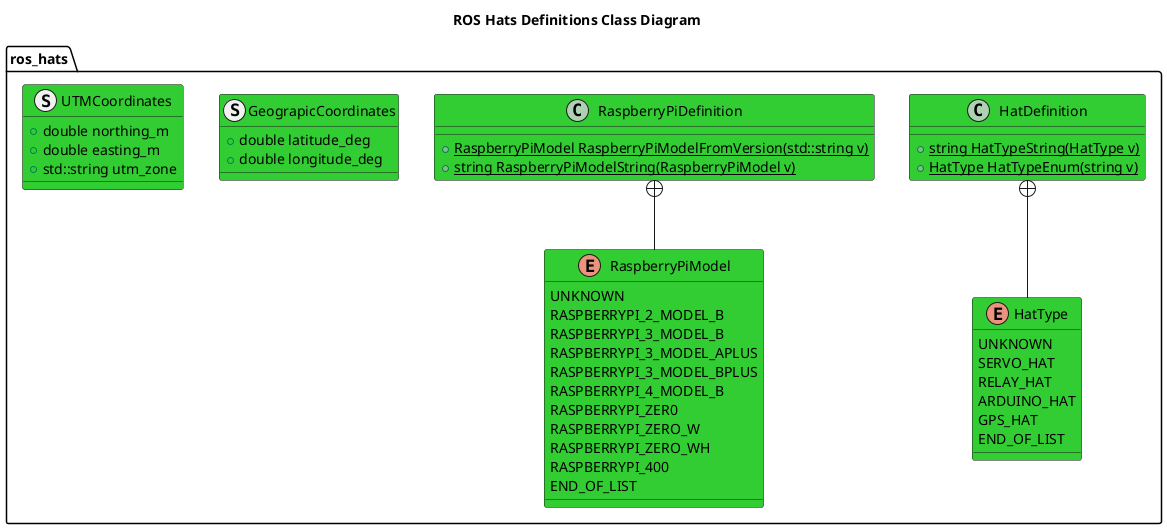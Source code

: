 @startuml
title ROS Hats Definitions Class Diagram
namespace ros_hats {
    class HatDefinition #LimeGreen {
        +{static} string HatTypeString(HatType v)
        +{static} HatType HatTypeEnum(string v)
    }
    enum HatType #LimeGreen {
        UNKNOWN
        SERVO_HAT
        RELAY_HAT
        ARDUINO_HAT
        GPS_HAT
        END_OF_LIST
    }
    HatDefinition +-- HatType
    class RaspberryPiDefinition  #LimeGreen {
        +{static} RaspberryPiModel RaspberryPiModelFromVersion(std::string v)
        +{static} string RaspberryPiModelString(RaspberryPiModel v)
    }
    enum RaspberryPiModel  #LimeGreen {
        UNKNOWN
        RASPBERRYPI_2_MODEL_B
        RASPBERRYPI_3_MODEL_B
        RASPBERRYPI_3_MODEL_APLUS
        RASPBERRYPI_3_MODEL_BPLUS
        RASPBERRYPI_4_MODEL_B
        RASPBERRYPI_ZER0
        RASPBERRYPI_ZERO_W
        RASPBERRYPI_ZERO_WH
        RASPBERRYPI_400
        END_OF_LIST
    }
    RaspberryPiDefinition +-- RaspberryPiModel
    struct GeograpicCoordinates  #LimeGreen {
        +double latitude_deg
        +double longitude_deg
    }
    struct UTMCoordinates  #LimeGreen {
        +double northing_m
        +double easting_m
        +std::string utm_zone
    }
}
@enduml